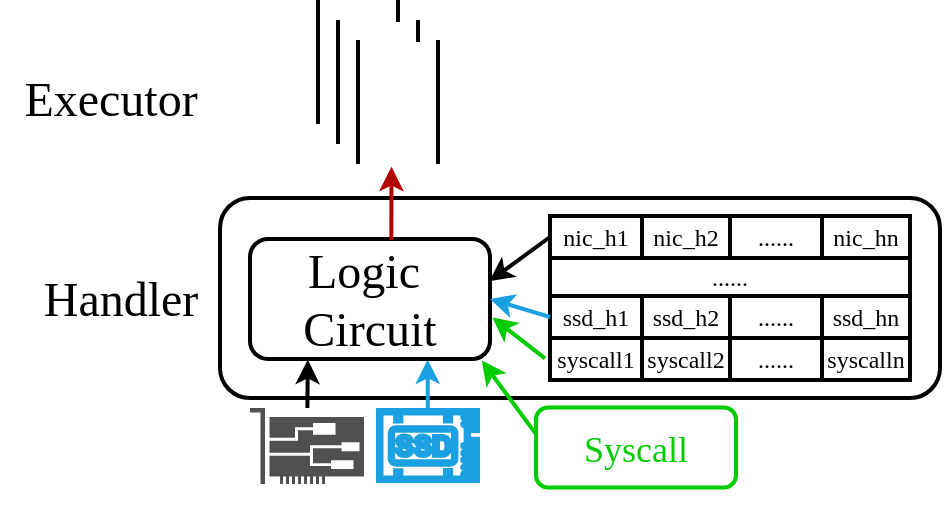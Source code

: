 <mxfile>
    <diagram id="KDUaaJCT5n2zj9K8bogQ" name="第 1 页">
        <mxGraphModel dx="455" dy="288" grid="1" gridSize="10" guides="1" tooltips="1" connect="1" arrows="1" fold="1" page="1" pageScale="1" pageWidth="827" pageHeight="1169" math="0" shadow="0">
            <root>
                <mxCell id="0"/>
                <mxCell id="1" parent="0"/>
                <mxCell id="2" value="" style="sketch=0;pointerEvents=1;shadow=0;dashed=0;html=1;strokeColor=none;fillColor=#505050;labelPosition=center;verticalLabelPosition=bottom;verticalAlign=top;outlineConnect=0;align=center;shape=mxgraph.office.devices.nic;fontFamily=Times New Roman;strokeWidth=2;" parent="1" vertex="1">
                    <mxGeometry x="350" y="314" width="57" height="38" as="geometry"/>
                </mxCell>
                <mxCell id="3" value="" style="sketch=0;pointerEvents=1;shadow=0;dashed=0;html=1;strokeColor=#1BA1E2;fillColor=#1ba1e2;aspect=fixed;labelPosition=center;verticalLabelPosition=bottom;verticalAlign=top;align=center;outlineConnect=0;shape=mxgraph.vvd.ssd;fontFamily=Times New Roman;fontColor=#ffffff;strokeWidth=2;" parent="1" vertex="1">
                    <mxGeometry x="414" y="315" width="50" height="35.5" as="geometry"/>
                </mxCell>
                <mxCell id="4" value="" style="rounded=1;whiteSpace=wrap;html=1;fontFamily=Times New Roman;strokeWidth=2;" parent="1" vertex="1">
                    <mxGeometry x="335" y="209" width="360" height="100" as="geometry"/>
                </mxCell>
                <mxCell id="24" value="" style="endArrow=classic;html=1;entryX=0.241;entryY=1.005;entryDx=0;entryDy=0;entryPerimeter=0;fontFamily=Times New Roman;strokeWidth=2;" parent="1" source="2" target="61" edge="1">
                    <mxGeometry width="50" height="50" relative="1" as="geometry">
                        <mxPoint x="371" y="360" as="sourcePoint"/>
                        <mxPoint x="380" y="300" as="targetPoint"/>
                    </mxGeometry>
                </mxCell>
                <mxCell id="25" value="" style="endArrow=classic;html=1;strokeColor=#1BA1E2;entryX=0.74;entryY=1.004;entryDx=0;entryDy=0;entryPerimeter=0;fontFamily=Times New Roman;strokeWidth=2;" parent="1" source="3" target="61" edge="1">
                    <mxGeometry width="50" height="50" relative="1" as="geometry">
                        <mxPoint x="439" y="360" as="sourcePoint"/>
                        <mxPoint x="439" y="320" as="targetPoint"/>
                    </mxGeometry>
                </mxCell>
                <mxCell id="48" value="" style="shape=table;html=1;whiteSpace=wrap;startSize=0;container=1;collapsible=0;childLayout=tableLayout;fontFamily=Times New Roman;strokeWidth=2;" parent="1" vertex="1">
                    <mxGeometry x="500" y="218" width="180" height="82" as="geometry"/>
                </mxCell>
                <mxCell id="49" value="" style="shape=tableRow;horizontal=0;startSize=0;swimlaneHead=0;swimlaneBody=0;top=0;left=0;bottom=0;right=0;collapsible=0;dropTarget=0;fillColor=none;points=[[0,0.5],[1,0.5]];portConstraint=eastwest;fontFamily=Times New Roman;strokeWidth=2;" parent="48" vertex="1">
                    <mxGeometry width="180" height="21" as="geometry"/>
                </mxCell>
                <mxCell id="50" value="&lt;font&gt;nic_h1&lt;/font&gt;" style="shape=partialRectangle;html=1;whiteSpace=wrap;connectable=0;fillColor=none;top=0;left=0;bottom=0;right=0;overflow=hidden;fontFamily=Times New Roman;strokeWidth=2;" parent="49" vertex="1">
                    <mxGeometry width="46" height="21" as="geometry">
                        <mxRectangle width="46" height="21" as="alternateBounds"/>
                    </mxGeometry>
                </mxCell>
                <mxCell id="51" value="nic_h2" style="shape=partialRectangle;html=1;whiteSpace=wrap;connectable=0;fillColor=none;top=0;left=0;bottom=0;right=0;overflow=hidden;fontFamily=Times New Roman;strokeWidth=2;" parent="49" vertex="1">
                    <mxGeometry x="46" width="44" height="21" as="geometry">
                        <mxRectangle width="44" height="21" as="alternateBounds"/>
                    </mxGeometry>
                </mxCell>
                <mxCell id="52" value="......" style="shape=partialRectangle;html=1;whiteSpace=wrap;connectable=0;fillColor=none;top=0;left=0;bottom=0;right=0;overflow=hidden;fontFamily=Times New Roman;strokeWidth=2;" parent="49" vertex="1">
                    <mxGeometry x="90" width="46" height="21" as="geometry">
                        <mxRectangle width="46" height="21" as="alternateBounds"/>
                    </mxGeometry>
                </mxCell>
                <mxCell id="64" value="nic_hn" style="shape=partialRectangle;html=1;whiteSpace=wrap;connectable=0;fillColor=none;top=0;left=0;bottom=0;right=0;overflow=hidden;fontFamily=Times New Roman;strokeWidth=2;" parent="49" vertex="1">
                    <mxGeometry x="136" width="44" height="21" as="geometry">
                        <mxRectangle width="44" height="21" as="alternateBounds"/>
                    </mxGeometry>
                </mxCell>
                <mxCell id="53" value="" style="shape=tableRow;horizontal=0;startSize=0;swimlaneHead=0;swimlaneBody=0;top=0;left=0;bottom=0;right=0;collapsible=0;dropTarget=0;fillColor=none;points=[[0,0.5],[1,0.5]];portConstraint=eastwest;fontFamily=Times New Roman;strokeWidth=2;" parent="48" vertex="1">
                    <mxGeometry y="21" width="180" height="19" as="geometry"/>
                </mxCell>
                <mxCell id="54" value="......" style="shape=partialRectangle;html=1;whiteSpace=wrap;connectable=0;fillColor=none;top=0;left=0;bottom=0;right=0;overflow=hidden;rowspan=1;colspan=4;fontFamily=Times New Roman;strokeWidth=2;" parent="53" vertex="1">
                    <mxGeometry width="180" height="19" as="geometry">
                        <mxRectangle width="46" height="19" as="alternateBounds"/>
                    </mxGeometry>
                </mxCell>
                <mxCell id="55" value="" style="shape=partialRectangle;html=1;whiteSpace=wrap;connectable=0;fillColor=none;top=0;left=0;bottom=0;right=0;overflow=hidden;" parent="53" vertex="1" visible="0">
                    <mxGeometry x="46" width="44" height="19" as="geometry">
                        <mxRectangle width="44" height="19" as="alternateBounds"/>
                    </mxGeometry>
                </mxCell>
                <mxCell id="56" value="" style="shape=partialRectangle;html=1;whiteSpace=wrap;connectable=0;fillColor=none;top=0;left=0;bottom=0;right=0;overflow=hidden;" parent="53" vertex="1" visible="0">
                    <mxGeometry x="90" width="46" height="19" as="geometry">
                        <mxRectangle width="46" height="19" as="alternateBounds"/>
                    </mxGeometry>
                </mxCell>
                <mxCell id="65" value="" style="shape=partialRectangle;html=1;whiteSpace=wrap;connectable=0;fillColor=none;top=0;left=0;bottom=0;right=0;overflow=hidden;" parent="53" vertex="1" visible="0">
                    <mxGeometry x="136" width="44" height="19" as="geometry">
                        <mxRectangle width="44" height="19" as="alternateBounds"/>
                    </mxGeometry>
                </mxCell>
                <mxCell id="57" value="" style="shape=tableRow;horizontal=0;startSize=0;swimlaneHead=0;swimlaneBody=0;top=0;left=0;bottom=0;right=0;collapsible=0;dropTarget=0;fillColor=none;points=[[0,0.5],[1,0.5]];portConstraint=eastwest;fontFamily=Times New Roman;strokeWidth=2;" parent="48" vertex="1">
                    <mxGeometry y="40" width="180" height="21" as="geometry"/>
                </mxCell>
                <mxCell id="58" value="ssd_h1" style="shape=partialRectangle;html=1;whiteSpace=wrap;connectable=0;fillColor=none;top=0;left=0;bottom=0;right=0;overflow=hidden;fontFamily=Times New Roman;strokeWidth=2;" parent="57" vertex="1">
                    <mxGeometry width="46" height="21" as="geometry">
                        <mxRectangle width="46" height="21" as="alternateBounds"/>
                    </mxGeometry>
                </mxCell>
                <mxCell id="59" value="ssd_h2" style="shape=partialRectangle;html=1;whiteSpace=wrap;connectable=0;fillColor=none;top=0;left=0;bottom=0;right=0;overflow=hidden;fontFamily=Times New Roman;strokeWidth=2;" parent="57" vertex="1">
                    <mxGeometry x="46" width="44" height="21" as="geometry">
                        <mxRectangle width="44" height="21" as="alternateBounds"/>
                    </mxGeometry>
                </mxCell>
                <mxCell id="60" value="......" style="shape=partialRectangle;html=1;whiteSpace=wrap;connectable=0;fillColor=none;top=0;left=0;bottom=0;right=0;overflow=hidden;pointerEvents=1;fontFamily=Times New Roman;strokeWidth=2;" parent="57" vertex="1">
                    <mxGeometry x="90" width="46" height="21" as="geometry">
                        <mxRectangle width="46" height="21" as="alternateBounds"/>
                    </mxGeometry>
                </mxCell>
                <mxCell id="66" value="ssd_hn" style="shape=partialRectangle;html=1;whiteSpace=wrap;connectable=0;fillColor=none;top=0;left=0;bottom=0;right=0;overflow=hidden;pointerEvents=1;fontFamily=Times New Roman;strokeWidth=2;" parent="57" vertex="1">
                    <mxGeometry x="136" width="44" height="21" as="geometry">
                        <mxRectangle width="44" height="21" as="alternateBounds"/>
                    </mxGeometry>
                </mxCell>
                <mxCell id="72" style="shape=tableRow;horizontal=0;startSize=0;swimlaneHead=0;swimlaneBody=0;top=0;left=0;bottom=0;right=0;collapsible=0;dropTarget=0;fillColor=none;points=[[0,0.5],[1,0.5]];portConstraint=eastwest;fontFamily=Times New Roman;strokeWidth=2;" parent="48" vertex="1">
                    <mxGeometry y="61" width="180" height="21" as="geometry"/>
                </mxCell>
                <mxCell id="73" value="syscall1" style="shape=partialRectangle;html=1;whiteSpace=wrap;connectable=0;fillColor=none;top=0;left=0;bottom=0;right=0;overflow=hidden;fontFamily=Times New Roman;strokeWidth=2;" parent="72" vertex="1">
                    <mxGeometry width="46" height="21" as="geometry">
                        <mxRectangle width="46" height="21" as="alternateBounds"/>
                    </mxGeometry>
                </mxCell>
                <mxCell id="74" value="syscall2" style="shape=partialRectangle;html=1;whiteSpace=wrap;connectable=0;fillColor=none;top=0;left=0;bottom=0;right=0;overflow=hidden;fontFamily=Times New Roman;strokeWidth=2;" parent="72" vertex="1">
                    <mxGeometry x="46" width="44" height="21" as="geometry">
                        <mxRectangle width="44" height="21" as="alternateBounds"/>
                    </mxGeometry>
                </mxCell>
                <mxCell id="75" value="......" style="shape=partialRectangle;html=1;whiteSpace=wrap;connectable=0;fillColor=none;top=0;left=0;bottom=0;right=0;overflow=hidden;pointerEvents=1;fontFamily=Times New Roman;strokeWidth=2;" parent="72" vertex="1">
                    <mxGeometry x="90" width="46" height="21" as="geometry">
                        <mxRectangle width="46" height="21" as="alternateBounds"/>
                    </mxGeometry>
                </mxCell>
                <mxCell id="76" value="syscalln" style="shape=partialRectangle;html=1;whiteSpace=wrap;connectable=0;fillColor=none;top=0;left=0;bottom=0;right=0;overflow=hidden;pointerEvents=1;fontFamily=Times New Roman;strokeWidth=2;" parent="72" vertex="1">
                    <mxGeometry x="136" width="44" height="21" as="geometry">
                        <mxRectangle width="44" height="21" as="alternateBounds"/>
                    </mxGeometry>
                </mxCell>
                <mxCell id="61" value="&lt;font style=&quot;font-size: 24px;&quot;&gt;Logic&amp;nbsp;&lt;br&gt;Circuit&lt;/font&gt;" style="rounded=1;whiteSpace=wrap;html=1;fontFamily=Times New Roman;strokeWidth=2;" parent="1" vertex="1">
                    <mxGeometry x="350" y="229.5" width="120" height="60" as="geometry"/>
                </mxCell>
                <mxCell id="62" value="" style="endArrow=classic;html=1;exitX=0;exitY=0.5;exitDx=0;exitDy=0;entryX=0.997;entryY=0.353;entryDx=0;entryDy=0;entryPerimeter=0;fontFamily=Times New Roman;strokeWidth=2;" parent="1" source="49" target="61" edge="1">
                    <mxGeometry width="50" height="50" relative="1" as="geometry">
                        <mxPoint x="400" y="240" as="sourcePoint"/>
                        <mxPoint x="450" y="190" as="targetPoint"/>
                    </mxGeometry>
                </mxCell>
                <mxCell id="63" value="" style="endArrow=classic;html=1;entryX=1;entryY=0.5;entryDx=0;entryDy=0;exitX=0;exitY=0.5;exitDx=0;exitDy=0;strokeColor=#1BA1E2;fontFamily=Times New Roman;strokeWidth=2;" parent="1" source="57" target="61" edge="1">
                    <mxGeometry width="50" height="50" relative="1" as="geometry">
                        <mxPoint x="640" y="410" as="sourcePoint"/>
                        <mxPoint x="690" y="360" as="targetPoint"/>
                    </mxGeometry>
                </mxCell>
                <mxCell id="68" value="" style="endArrow=classic;html=1;strokeColor=#B20000;entryX=0.419;entryY=1.039;entryDx=0;entryDy=0;entryPerimeter=0;exitX=0.589;exitY=0.009;exitDx=0;exitDy=0;exitPerimeter=0;fontFamily=Times New Roman;strokeWidth=2;fillColor=#e51400;" parent="1" source="61" target="29" edge="1">
                    <mxGeometry width="50" height="50" relative="1" as="geometry">
                        <mxPoint x="420" y="230" as="sourcePoint"/>
                        <mxPoint x="464" y="180" as="targetPoint"/>
                    </mxGeometry>
                </mxCell>
                <mxCell id="70" value="Executor" style="text;html=1;align=center;verticalAlign=middle;resizable=0;points=[];autosize=1;strokeColor=none;fillColor=none;fontSize=24;fontFamily=Times New Roman;strokeWidth=2;" parent="1" vertex="1">
                    <mxGeometry x="225" y="140" width="110" height="40" as="geometry"/>
                </mxCell>
                <mxCell id="71" value="Handler" style="text;html=1;align=center;verticalAlign=middle;resizable=0;points=[];autosize=1;strokeColor=none;fillColor=none;fontSize=24;fontFamily=Times New Roman;strokeWidth=2;" parent="1" vertex="1">
                    <mxGeometry x="235" y="239.5" width="100" height="40" as="geometry"/>
                </mxCell>
                <mxCell id="77" value="&lt;p style=&quot;line-height: 70%;&quot;&gt;&lt;span style=&quot;font-size: 18px;&quot;&gt;Syscall&lt;/span&gt;&lt;/p&gt;" style="rounded=1;whiteSpace=wrap;html=1;strokeWidth=2;fontSize=24;fontFamily=Times New Roman;fillColor=none;strokeColor=#00CC00;fontColor=#00CC00;" parent="1" vertex="1">
                    <mxGeometry x="493" y="313.75" width="100" height="40" as="geometry"/>
                </mxCell>
                <mxCell id="78" value="" style="endArrow=classic;html=1;exitX=0;exitY=0.333;exitDx=0;exitDy=0;entryX=0.966;entryY=1.012;entryDx=0;entryDy=0;fontFamily=Times New Roman;strokeWidth=2;strokeColor=#00CC00;entryPerimeter=0;exitPerimeter=0;" edge="1" parent="1" source="77" target="61">
                    <mxGeometry width="50" height="50" relative="1" as="geometry">
                        <mxPoint x="550.36" y="161" as="sourcePoint"/>
                        <mxPoint x="520.0" y="192.18" as="targetPoint"/>
                    </mxGeometry>
                </mxCell>
                <mxCell id="80" value="" style="endArrow=classic;html=1;exitX=-0.014;exitY=0.868;exitDx=0;exitDy=0;entryX=1.01;entryY=0.654;entryDx=0;entryDy=0;fontFamily=Times New Roman;strokeWidth=2;strokeColor=#00CC00;entryPerimeter=0;exitPerimeter=0;" edge="1" parent="1" source="48" target="61">
                    <mxGeometry width="50" height="50" relative="1" as="geometry">
                        <mxPoint x="510" y="341.07" as="sourcePoint"/>
                        <mxPoint x="475.92" y="305.22" as="targetPoint"/>
                    </mxGeometry>
                </mxCell>
                <mxCell id="81" value="" style="group" vertex="1" connectable="0" parent="1">
                    <mxGeometry x="384" y="111" width="60" height="80" as="geometry"/>
                </mxCell>
                <mxCell id="27" value="" style="shape=partialRectangle;whiteSpace=wrap;html=1;bottom=0;top=0;fillColor=default;strokeWidth=2;fontFamily=Times New Roman;" parent="81" vertex="1">
                    <mxGeometry width="40" height="60" as="geometry"/>
                </mxCell>
                <mxCell id="28" value="" style="shape=partialRectangle;whiteSpace=wrap;html=1;bottom=0;top=0;fillColor=default;strokeWidth=2;fontFamily=Times New Roman;" parent="81" vertex="1">
                    <mxGeometry x="10" y="10" width="40" height="60" as="geometry"/>
                </mxCell>
                <mxCell id="29" value="" style="shape=partialRectangle;whiteSpace=wrap;html=1;bottom=0;top=0;fillColor=default;strokeWidth=2;fontFamily=Times New Roman;" parent="81" vertex="1">
                    <mxGeometry x="20" y="20" width="40" height="60" as="geometry"/>
                </mxCell>
            </root>
        </mxGraphModel>
    </diagram>
</mxfile>